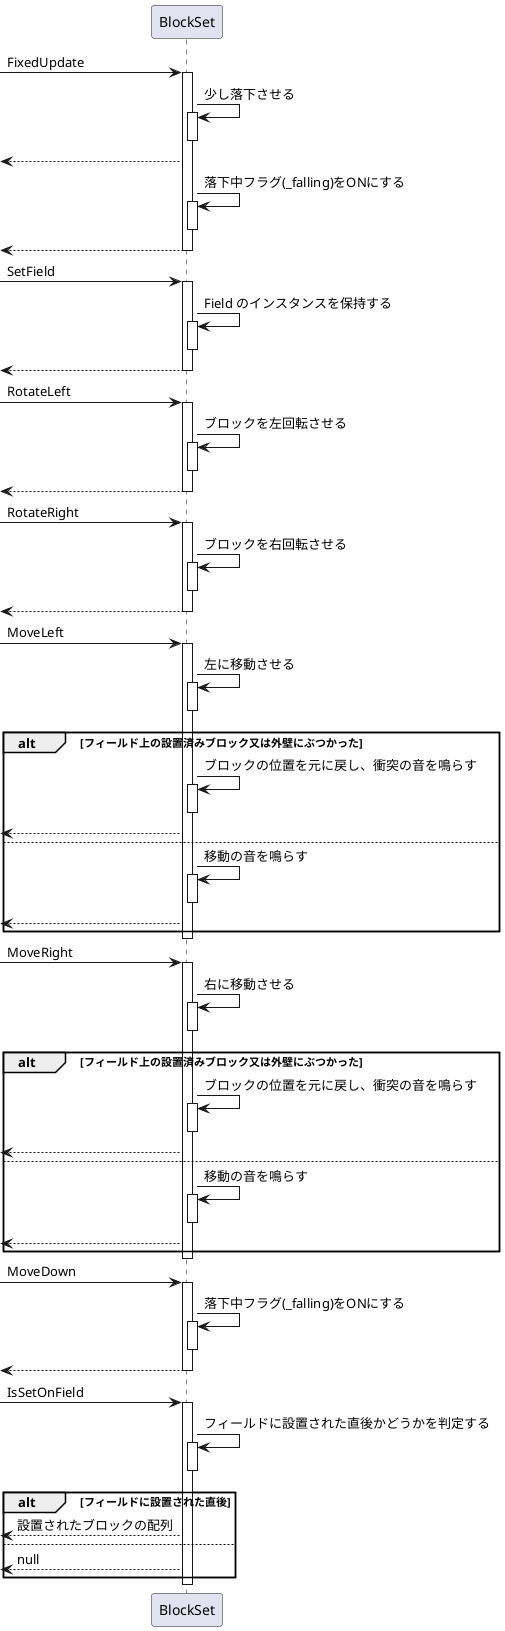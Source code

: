 @startuml

[-> BlockSet : FixedUpdate
activate BlockSet
    BlockSet -> BlockSet : 少し落下させる
        activate BlockSet
        deactivate BlockSet
    [<-- BlockSet
    BlockSet -> BlockSet : 落下中フラグ(_falling)をONにする
        activate BlockSet
        deactivate BlockSet
    [<-- BlockSet
deactivate BlockSet

[-> BlockSet : SetField
activate BlockSet
    BlockSet -> BlockSet : Field のインスタンスを保持する
        activate BlockSet
        deactivate BlockSet
    [<-- BlockSet
deactivate BlockSet


[-> BlockSet : RotateLeft
activate BlockSet
    BlockSet -> BlockSet : ブロックを左回転させる
        activate BlockSet
        deactivate BlockSet
    [<-- BlockSet
deactivate BlockSet


[-> BlockSet : RotateRight
activate BlockSet
    BlockSet -> BlockSet : ブロックを右回転させる
        activate BlockSet
        deactivate BlockSet
    [<-- BlockSet
deactivate BlockSet

[-> BlockSet : MoveLeft
activate BlockSet
    BlockSet -> BlockSet : 左に移動させる
    activate BlockSet
    deactivate BlockSet
    alt フィールド上の設置済みブロック又は外壁にぶつかった
        BlockSet -> BlockSet : ブロックの位置を元に戻し、衝突の音を鳴らす
            activate BlockSet
            deactivate BlockSet
    [<-- BlockSet
    else
        BlockSet -> BlockSet : 移動の音を鳴らす
            activate BlockSet
            deactivate BlockSet
    [<-- BlockSet
    end
deactivate BlockSet


[-> BlockSet : MoveRight
activate BlockSet
    BlockSet -> BlockSet : 右に移動させる
    activate BlockSet
    deactivate BlockSet
    alt フィールド上の設置済みブロック又は外壁にぶつかった
        BlockSet -> BlockSet : ブロックの位置を元に戻し、衝突の音を鳴らす
            activate BlockSet
            deactivate BlockSet
    [<-- BlockSet
    else
        BlockSet -> BlockSet : 移動の音を鳴らす
            activate BlockSet
            deactivate BlockSet
    [<-- BlockSet
    end
deactivate BlockSet


[-> BlockSet : MoveDown
activate BlockSet
    BlockSet -> BlockSet : 落下中フラグ(_falling)をONにする
        activate BlockSet
        deactivate BlockSet
    [<-- BlockSet
deactivate BlockSet


[-> BlockSet : IsSetOnField
activate BlockSet
    BlockSet -> BlockSet : フィールドに設置された直後かどうかを判定する
    activate BlockSet
    deactivate BlockSet
    alt フィールドに設置された直後
        [<-- BlockSet : 設置されたブロックの配列
    else
        [<-- BlockSet : null
    end
deactivate BlockSet

@enduml